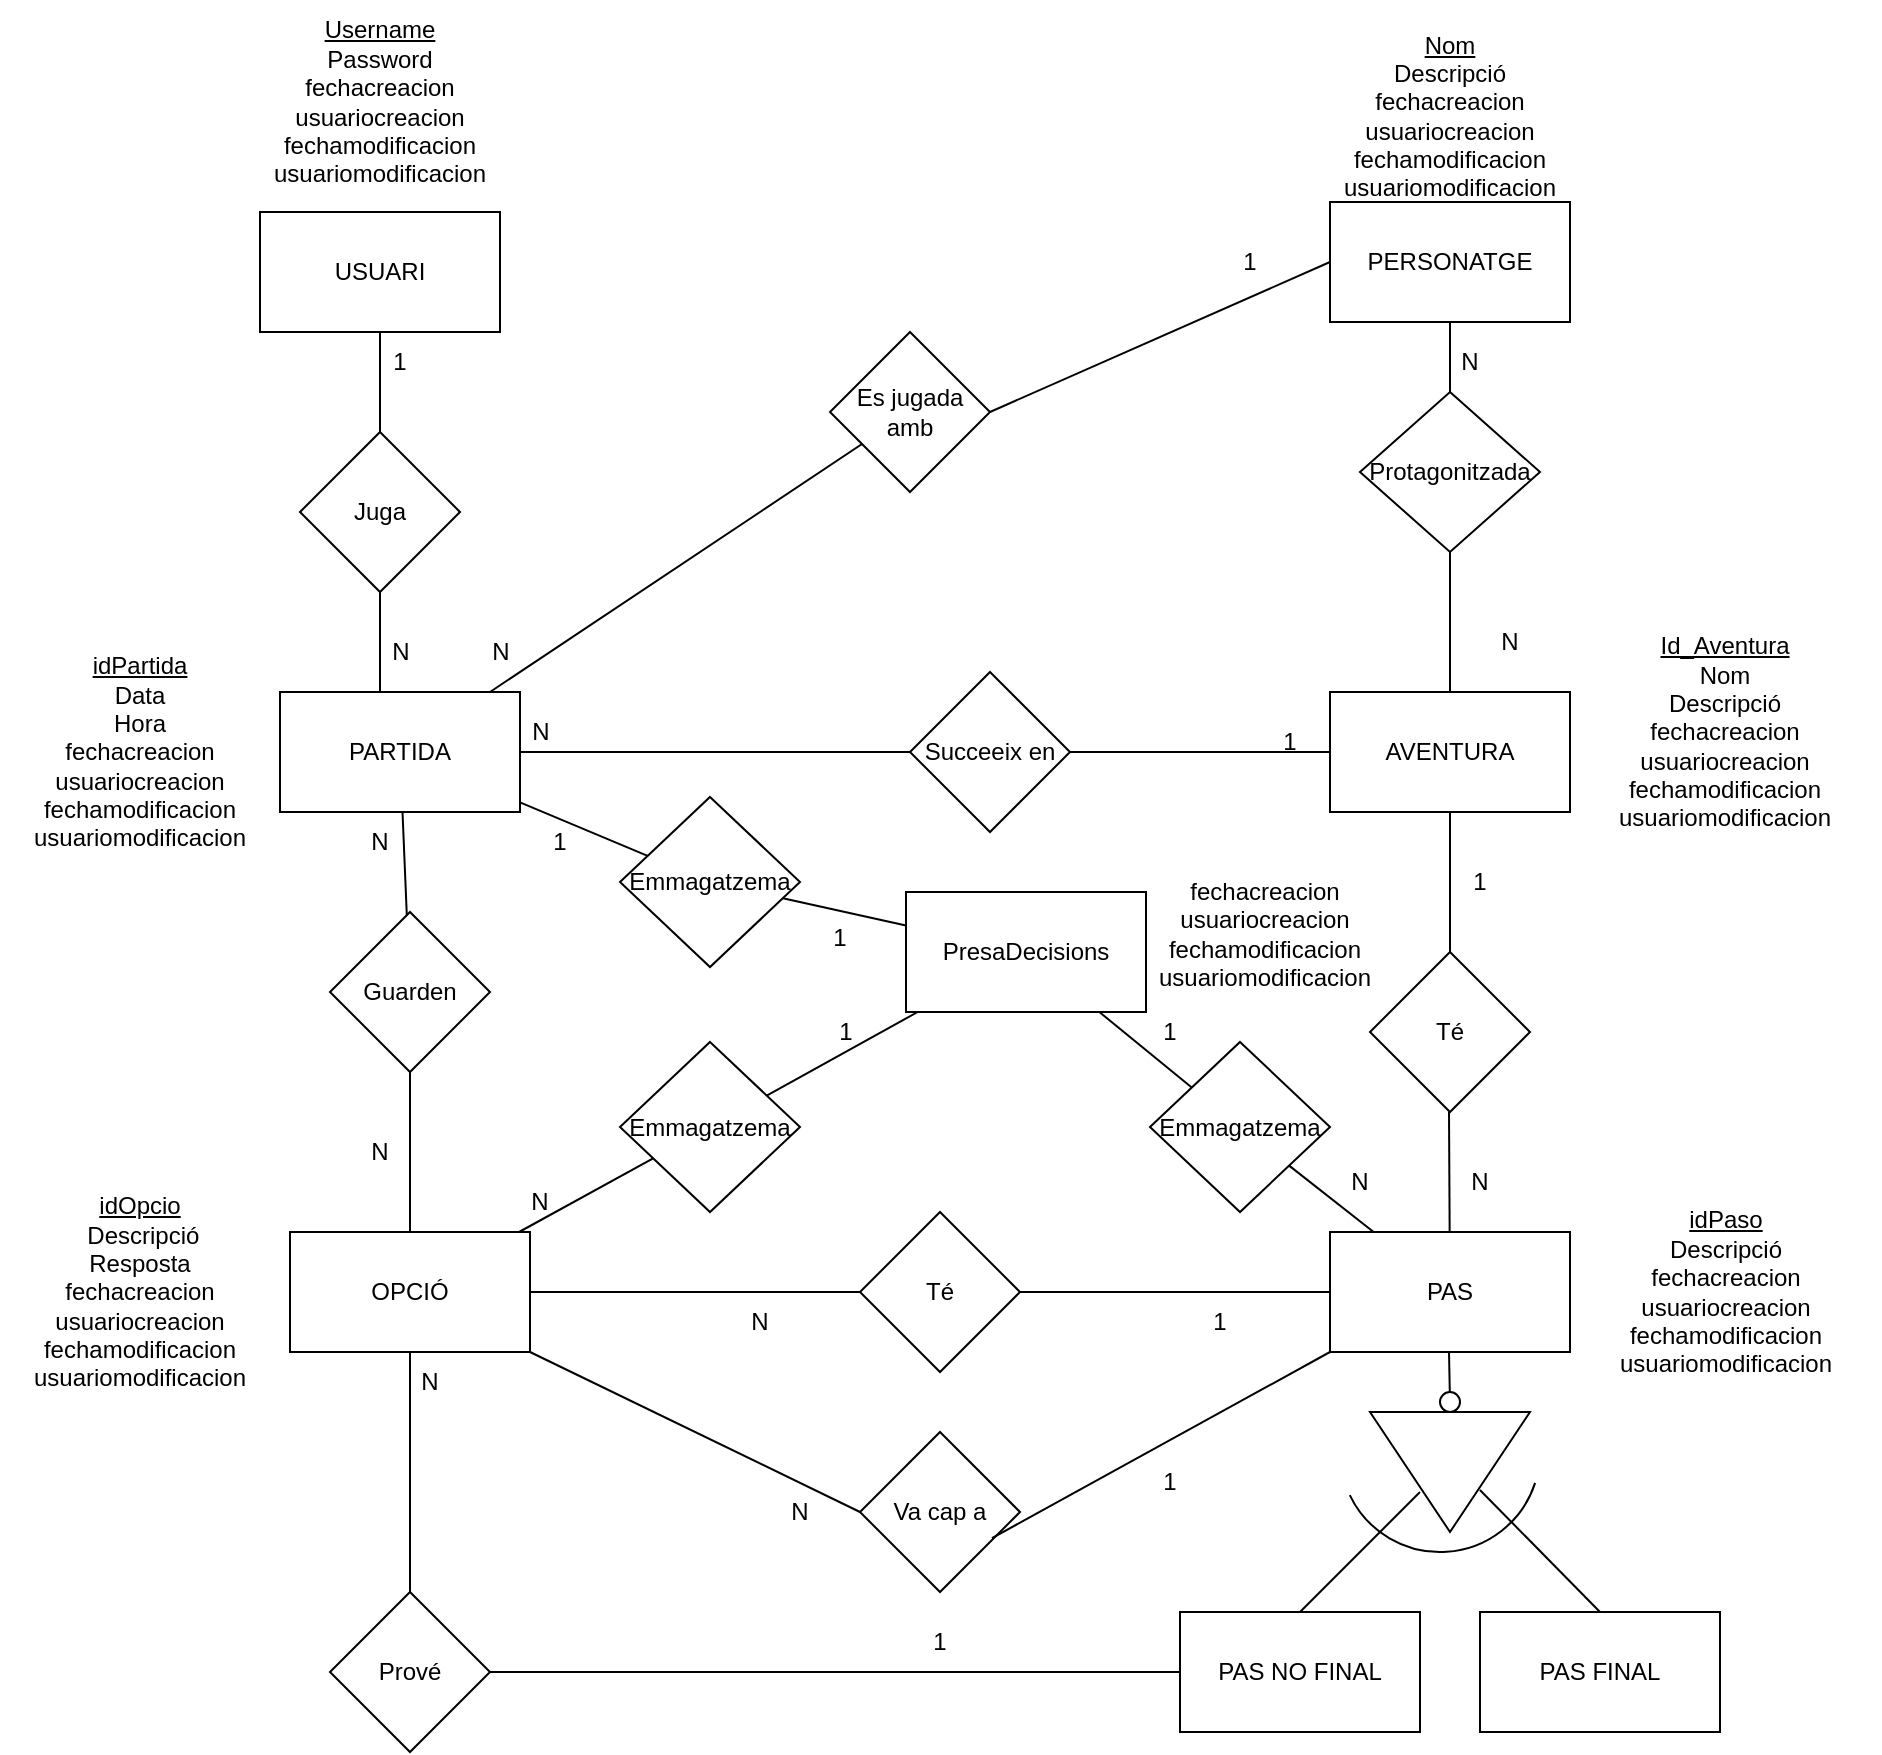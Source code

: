 <mxfile version="16.2.4" type="device"><diagram id="Ql38mtZPaoZRuVmcxG_s" name="Page-1"><mxGraphModel dx="2489" dy="747" grid="1" gridSize="10" guides="1" tooltips="1" connect="1" arrows="1" fold="1" page="1" pageScale="1" pageWidth="827" pageHeight="1169" math="0" shadow="0"><root><mxCell id="0"/><mxCell id="1" parent="0"/><mxCell id="rXX-tx3A9pMpwHkE97_c-1" value="USUARI" style="rounded=0;whiteSpace=wrap;html=1;" parent="1" vertex="1"><mxGeometry x="90" y="130" width="120" height="60" as="geometry"/></mxCell><mxCell id="rXX-tx3A9pMpwHkE97_c-2" value="&lt;u&gt;Username&lt;/u&gt;&lt;br&gt;&lt;div&gt;Password&lt;/div&gt;&lt;div&gt;fechacreacion&lt;/div&gt;&lt;div&gt;usuariocreacion&lt;/div&gt;&lt;div&gt;fechamodificacion&lt;/div&gt;&lt;div&gt;usuariomodificacion&lt;br&gt;&lt;/div&gt;" style="text;html=1;strokeColor=none;fillColor=none;align=center;verticalAlign=middle;whiteSpace=wrap;rounded=0;" parent="1" vertex="1"><mxGeometry x="90" y="25" width="120" height="100" as="geometry"/></mxCell><mxCell id="rXX-tx3A9pMpwHkE97_c-3" value="PERSONATGE" style="rounded=0;whiteSpace=wrap;html=1;" parent="1" vertex="1"><mxGeometry x="625" y="125" width="120" height="60" as="geometry"/></mxCell><mxCell id="rXX-tx3A9pMpwHkE97_c-4" value="&lt;br&gt;&lt;u&gt;Nom&lt;/u&gt;&lt;br&gt;&lt;div&gt;Descripció&lt;/div&gt;&lt;div&gt;&lt;div&gt;fechacreacion&lt;/div&gt;&lt;div&gt;usuariocreacion&lt;/div&gt;&lt;div&gt;fechamodificacion&lt;/div&gt;usuariomodificacion&lt;/div&gt;" style="text;html=1;strokeColor=none;fillColor=none;align=center;verticalAlign=middle;whiteSpace=wrap;rounded=0;" parent="1" vertex="1"><mxGeometry x="615" y="30" width="140" height="90" as="geometry"/></mxCell><mxCell id="rXX-tx3A9pMpwHkE97_c-5" value="AVENTURA" style="rounded=0;whiteSpace=wrap;html=1;" parent="1" vertex="1"><mxGeometry x="625" y="370" width="120" height="60" as="geometry"/></mxCell><mxCell id="rXX-tx3A9pMpwHkE97_c-6" value="&lt;u&gt;Id_Aventura&lt;/u&gt;&lt;br&gt;Nom&lt;br&gt;&lt;div&gt;Descripció&lt;/div&gt;&lt;div&gt;&lt;div&gt;fechacreacion&lt;/div&gt;&lt;div&gt;usuariocreacion&lt;/div&gt;&lt;div&gt;fechamodificacion&lt;/div&gt;usuariomodificacion&lt;/div&gt;" style="text;html=1;strokeColor=none;fillColor=none;align=center;verticalAlign=middle;whiteSpace=wrap;rounded=0;" parent="1" vertex="1"><mxGeometry x="745" y="335" width="155" height="110" as="geometry"/></mxCell><mxCell id="rXX-tx3A9pMpwHkE97_c-8" value="&lt;u&gt;idPaso&lt;/u&gt;&lt;br&gt;&lt;div&gt;Descripció&lt;/div&gt;&lt;div&gt;&lt;div&gt;fechacreacion&lt;/div&gt;&lt;div&gt;usuariocreacion&lt;/div&gt;&lt;div&gt;fechamodificacion&lt;/div&gt;usuariomodificacion&lt;/div&gt;" style="text;html=1;strokeColor=none;fillColor=none;align=center;verticalAlign=middle;whiteSpace=wrap;rounded=0;" parent="1" vertex="1"><mxGeometry x="752.5" y="627.5" width="140" height="85" as="geometry"/></mxCell><mxCell id="rXX-tx3A9pMpwHkE97_c-9" value="PARTIDA" style="rounded=0;whiteSpace=wrap;html=1;" parent="1" vertex="1"><mxGeometry x="100" y="370" width="120" height="60" as="geometry"/></mxCell><mxCell id="rXX-tx3A9pMpwHkE97_c-10" value="&lt;u&gt;idPartida&lt;/u&gt;&lt;br&gt;Data&lt;br&gt;&lt;div&gt;Hora&lt;/div&gt;&lt;div&gt;&lt;div&gt;fechacreacion&lt;/div&gt;&lt;div&gt;usuariocreacion&lt;/div&gt;&lt;div&gt;fechamodificacion&lt;/div&gt;usuariomodificacion&lt;/div&gt;" style="text;html=1;strokeColor=none;fillColor=none;align=center;verticalAlign=middle;whiteSpace=wrap;rounded=0;" parent="1" vertex="1"><mxGeometry x="-40" y="350" width="140" height="100" as="geometry"/></mxCell><mxCell id="-VZ1zGVTdu0iIPEdJYPa-1" value="Protagonitzada" style="rhombus;whiteSpace=wrap;html=1;" parent="1" vertex="1"><mxGeometry x="640" y="220" width="90" height="80" as="geometry"/></mxCell><mxCell id="-VZ1zGVTdu0iIPEdJYPa-2" value="" style="endArrow=none;html=1;rounded=0;exitX=0.5;exitY=1;exitDx=0;exitDy=0;entryX=0.5;entryY=0;entryDx=0;entryDy=0;" parent="1" source="rXX-tx3A9pMpwHkE97_c-3" target="-VZ1zGVTdu0iIPEdJYPa-1" edge="1"><mxGeometry width="50" height="50" relative="1" as="geometry"><mxPoint x="355" y="450" as="sourcePoint"/><mxPoint x="405" y="400" as="targetPoint"/></mxGeometry></mxCell><mxCell id="-VZ1zGVTdu0iIPEdJYPa-3" value="" style="endArrow=none;html=1;rounded=0;exitX=0.5;exitY=1;exitDx=0;exitDy=0;" parent="1" source="-VZ1zGVTdu0iIPEdJYPa-1" target="rXX-tx3A9pMpwHkE97_c-5" edge="1"><mxGeometry width="50" height="50" relative="1" as="geometry"><mxPoint x="495" y="399.5" as="sourcePoint"/><mxPoint x="635" y="399.5" as="targetPoint"/></mxGeometry></mxCell><mxCell id="-VZ1zGVTdu0iIPEdJYPa-4" value="N" style="text;html=1;strokeColor=none;fillColor=none;align=center;verticalAlign=middle;whiteSpace=wrap;rounded=0;" parent="1" vertex="1"><mxGeometry x="685" y="330" width="60" height="30" as="geometry"/></mxCell><mxCell id="-VZ1zGVTdu0iIPEdJYPa-5" value="N" style="text;html=1;strokeColor=none;fillColor=none;align=center;verticalAlign=middle;whiteSpace=wrap;rounded=0;" parent="1" vertex="1"><mxGeometry x="665" y="190" width="60" height="30" as="geometry"/></mxCell><mxCell id="-VZ1zGVTdu0iIPEdJYPa-6" value="PAS" style="rounded=0;whiteSpace=wrap;html=1;" parent="1" vertex="1"><mxGeometry x="625" y="640" width="120" height="60" as="geometry"/></mxCell><mxCell id="-VZ1zGVTdu0iIPEdJYPa-7" value="Té" style="rhombus;whiteSpace=wrap;html=1;" parent="1" vertex="1"><mxGeometry x="645" y="500" width="80" height="80" as="geometry"/></mxCell><mxCell id="-VZ1zGVTdu0iIPEdJYPa-8" value="" style="endArrow=none;html=1;rounded=0;" parent="1" source="-VZ1zGVTdu0iIPEdJYPa-7" target="rXX-tx3A9pMpwHkE97_c-5" edge="1"><mxGeometry width="50" height="50" relative="1" as="geometry"><mxPoint x="575" y="480" as="sourcePoint"/><mxPoint x="625" y="430" as="targetPoint"/></mxGeometry></mxCell><mxCell id="-VZ1zGVTdu0iIPEdJYPa-9" value="" style="endArrow=none;html=1;rounded=0;" parent="1" source="-VZ1zGVTdu0iIPEdJYPa-6" edge="1"><mxGeometry width="50" height="50" relative="1" as="geometry"><mxPoint x="684.5" y="650" as="sourcePoint"/><mxPoint x="684.5" y="580" as="targetPoint"/></mxGeometry></mxCell><mxCell id="-VZ1zGVTdu0iIPEdJYPa-10" value="Té" style="rhombus;whiteSpace=wrap;html=1;" parent="1" vertex="1"><mxGeometry x="390" y="630" width="80" height="80" as="geometry"/></mxCell><mxCell id="-VZ1zGVTdu0iIPEdJYPa-11" value="" style="endArrow=none;html=1;rounded=0;entryX=0;entryY=0.5;entryDx=0;entryDy=0;" parent="1" source="-VZ1zGVTdu0iIPEdJYPa-10" target="-VZ1zGVTdu0iIPEdJYPa-6" edge="1"><mxGeometry width="50" height="50" relative="1" as="geometry"><mxPoint x="635" y="750" as="sourcePoint"/><mxPoint x="685" y="700" as="targetPoint"/></mxGeometry></mxCell><mxCell id="-VZ1zGVTdu0iIPEdJYPa-13" value="" style="endArrow=none;html=1;rounded=0;entryX=0;entryY=0.5;entryDx=0;entryDy=0;" parent="1" source="-VZ1zGVTdu0iIPEdJYPa-14" target="-VZ1zGVTdu0iIPEdJYPa-10" edge="1"><mxGeometry width="50" height="50" relative="1" as="geometry"><mxPoint x="275" y="669.5" as="sourcePoint"/><mxPoint x="380" y="669.5" as="targetPoint"/></mxGeometry></mxCell><mxCell id="-VZ1zGVTdu0iIPEdJYPa-14" value="OPCIÓ" style="rounded=0;whiteSpace=wrap;html=1;" parent="1" vertex="1"><mxGeometry x="105" y="640" width="120" height="60" as="geometry"/></mxCell><mxCell id="-VZ1zGVTdu0iIPEdJYPa-19" value="&lt;u&gt;idOpcio&lt;/u&gt;&lt;br&gt;&amp;nbsp;Descripció&lt;br&gt;&lt;div&gt;Resposta&lt;/div&gt;&lt;div&gt;&lt;div&gt;fechacreacion&lt;/div&gt;&lt;div&gt;usuariocreacion&lt;/div&gt;&lt;div&gt;fechamodificacion&lt;/div&gt;usuariomodificacion&lt;/div&gt;" style="text;html=1;strokeColor=none;fillColor=none;align=center;verticalAlign=middle;whiteSpace=wrap;rounded=0;" parent="1" vertex="1"><mxGeometry x="-35" y="614.5" width="130" height="110" as="geometry"/></mxCell><mxCell id="-VZ1zGVTdu0iIPEdJYPa-26" value="1" style="text;html=1;strokeColor=none;fillColor=none;align=center;verticalAlign=middle;whiteSpace=wrap;rounded=0;" parent="1" vertex="1"><mxGeometry x="540" y="670" width="60" height="30" as="geometry"/></mxCell><mxCell id="-VZ1zGVTdu0iIPEdJYPa-27" value="N" style="text;html=1;strokeColor=none;fillColor=none;align=center;verticalAlign=middle;whiteSpace=wrap;rounded=0;" parent="1" vertex="1"><mxGeometry x="310" y="670" width="60" height="30" as="geometry"/></mxCell><mxCell id="-VZ1zGVTdu0iIPEdJYPa-28" value="1" style="text;html=1;strokeColor=none;fillColor=none;align=center;verticalAlign=middle;whiteSpace=wrap;rounded=0;" parent="1" vertex="1"><mxGeometry x="670" y="450" width="60" height="30" as="geometry"/></mxCell><mxCell id="-VZ1zGVTdu0iIPEdJYPa-29" value="N" style="text;html=1;strokeColor=none;fillColor=none;align=center;verticalAlign=middle;whiteSpace=wrap;rounded=0;" parent="1" vertex="1"><mxGeometry x="670" y="600" width="60" height="30" as="geometry"/></mxCell><mxCell id="-VZ1zGVTdu0iIPEdJYPa-37" value="Juga" style="rhombus;whiteSpace=wrap;html=1;" parent="1" vertex="1"><mxGeometry x="110" y="240" width="80" height="80" as="geometry"/></mxCell><mxCell id="-VZ1zGVTdu0iIPEdJYPa-38" value="" style="endArrow=none;html=1;rounded=0;exitX=0.5;exitY=0;exitDx=0;exitDy=0;" parent="1" source="-VZ1zGVTdu0iIPEdJYPa-37" edge="1"><mxGeometry width="50" height="50" relative="1" as="geometry"><mxPoint x="100" y="240" as="sourcePoint"/><mxPoint x="150" y="190" as="targetPoint"/></mxGeometry></mxCell><mxCell id="-VZ1zGVTdu0iIPEdJYPa-39" value="" style="endArrow=none;html=1;rounded=0;exitX=0.5;exitY=0;exitDx=0;exitDy=0;" parent="1" edge="1"><mxGeometry width="50" height="50" relative="1" as="geometry"><mxPoint x="150" y="370" as="sourcePoint"/><mxPoint x="150" y="320" as="targetPoint"/></mxGeometry></mxCell><mxCell id="-VZ1zGVTdu0iIPEdJYPa-40" value="1" style="text;html=1;strokeColor=none;fillColor=none;align=center;verticalAlign=middle;whiteSpace=wrap;rounded=0;" parent="1" vertex="1"><mxGeometry x="130" y="190" width="60" height="30" as="geometry"/></mxCell><mxCell id="-VZ1zGVTdu0iIPEdJYPa-42" value="Guarden" style="rhombus;whiteSpace=wrap;html=1;" parent="1" vertex="1"><mxGeometry x="125" y="480" width="80" height="80" as="geometry"/></mxCell><mxCell id="-VZ1zGVTdu0iIPEdJYPa-43" value="" style="endArrow=none;html=1;rounded=0;" parent="1" source="-VZ1zGVTdu0iIPEdJYPa-42" target="rXX-tx3A9pMpwHkE97_c-9" edge="1"><mxGeometry width="50" height="50" relative="1" as="geometry"><mxPoint x="50" y="480" as="sourcePoint"/><mxPoint x="100" y="430" as="targetPoint"/></mxGeometry></mxCell><mxCell id="-VZ1zGVTdu0iIPEdJYPa-44" value="" style="endArrow=none;html=1;rounded=0;exitX=0.5;exitY=0;exitDx=0;exitDy=0;entryX=0.5;entryY=1;entryDx=0;entryDy=0;" parent="1" source="-VZ1zGVTdu0iIPEdJYPa-14" target="-VZ1zGVTdu0iIPEdJYPa-42" edge="1"><mxGeometry width="50" height="50" relative="1" as="geometry"><mxPoint x="105" y="610" as="sourcePoint"/><mxPoint x="155" y="560" as="targetPoint"/></mxGeometry></mxCell><mxCell id="-VZ1zGVTdu0iIPEdJYPa-45" value="N" style="text;html=1;strokeColor=none;fillColor=none;align=center;verticalAlign=middle;whiteSpace=wrap;rounded=0;" parent="1" vertex="1"><mxGeometry x="120" y="430" width="60" height="30" as="geometry"/></mxCell><mxCell id="-VZ1zGVTdu0iIPEdJYPa-46" value="N" style="text;html=1;strokeColor=none;fillColor=none;align=center;verticalAlign=middle;whiteSpace=wrap;rounded=0;" parent="1" vertex="1"><mxGeometry x="120" y="584.5" width="60" height="30" as="geometry"/></mxCell><mxCell id="-VZ1zGVTdu0iIPEdJYPa-48" style="edgeStyle=orthogonalEdgeStyle;rounded=0;orthogonalLoop=1;jettySize=auto;html=1;exitX=0.5;exitY=1;exitDx=0;exitDy=0;" parent="1" source="-VZ1zGVTdu0iIPEdJYPa-4" target="-VZ1zGVTdu0iIPEdJYPa-4" edge="1"><mxGeometry relative="1" as="geometry"/></mxCell><mxCell id="-VZ1zGVTdu0iIPEdJYPa-49" value="N" style="text;html=1;align=center;verticalAlign=middle;resizable=0;points=[];autosize=1;strokeColor=none;fillColor=none;" parent="1" vertex="1"><mxGeometry x="150" y="340" width="20" height="20" as="geometry"/></mxCell><mxCell id="-VZ1zGVTdu0iIPEdJYPa-50" value="" style="endArrow=none;html=1;rounded=0;" parent="1" source="rXX-tx3A9pMpwHkE97_c-9" target="-VZ1zGVTdu0iIPEdJYPa-51" edge="1"><mxGeometry width="50" height="50" relative="1" as="geometry"><mxPoint x="264.5" y="370" as="sourcePoint"/><mxPoint x="264.5" y="320" as="targetPoint"/></mxGeometry></mxCell><mxCell id="-VZ1zGVTdu0iIPEdJYPa-51" value="Es jugada amb" style="rhombus;whiteSpace=wrap;html=1;" parent="1" vertex="1"><mxGeometry x="375" y="190" width="80" height="80" as="geometry"/></mxCell><mxCell id="-VZ1zGVTdu0iIPEdJYPa-52" value="" style="endArrow=none;html=1;rounded=0;entryX=0;entryY=0.5;entryDx=0;entryDy=0;exitX=1;exitY=0.5;exitDx=0;exitDy=0;" parent="1" source="-VZ1zGVTdu0iIPEdJYPa-51" target="rXX-tx3A9pMpwHkE97_c-3" edge="1"><mxGeometry width="50" height="50" relative="1" as="geometry"><mxPoint x="274.5" y="380" as="sourcePoint"/><mxPoint x="404.277" y="259.277" as="targetPoint"/></mxGeometry></mxCell><mxCell id="-VZ1zGVTdu0iIPEdJYPa-53" value="Succeeix en" style="rhombus;whiteSpace=wrap;html=1;" parent="1" vertex="1"><mxGeometry x="415" y="360" width="80" height="80" as="geometry"/></mxCell><mxCell id="-VZ1zGVTdu0iIPEdJYPa-55" value="" style="endArrow=none;html=1;rounded=0;exitX=1;exitY=0.5;exitDx=0;exitDy=0;entryX=0;entryY=0.5;entryDx=0;entryDy=0;" parent="1" source="rXX-tx3A9pMpwHkE97_c-9" target="-VZ1zGVTdu0iIPEdJYPa-53" edge="1"><mxGeometry width="50" height="50" relative="1" as="geometry"><mxPoint x="274.5" y="380" as="sourcePoint"/><mxPoint x="404.277" y="259.277" as="targetPoint"/></mxGeometry></mxCell><mxCell id="-VZ1zGVTdu0iIPEdJYPa-56" value="" style="endArrow=none;html=1;rounded=0;entryX=0;entryY=0.5;entryDx=0;entryDy=0;" parent="1" target="rXX-tx3A9pMpwHkE97_c-5" edge="1"><mxGeometry width="50" height="50" relative="1" as="geometry"><mxPoint x="495" y="400" as="sourcePoint"/><mxPoint x="425" y="410" as="targetPoint"/></mxGeometry></mxCell><mxCell id="-VZ1zGVTdu0iIPEdJYPa-57" value="1" style="text;html=1;strokeColor=none;fillColor=none;align=center;verticalAlign=middle;whiteSpace=wrap;rounded=0;" parent="1" vertex="1"><mxGeometry x="555" y="140" width="60" height="30" as="geometry"/></mxCell><mxCell id="-VZ1zGVTdu0iIPEdJYPa-58" value="N" style="text;html=1;align=center;verticalAlign=middle;resizable=0;points=[];autosize=1;strokeColor=none;fillColor=none;" parent="1" vertex="1"><mxGeometry x="200" y="340" width="20" height="20" as="geometry"/></mxCell><mxCell id="-VZ1zGVTdu0iIPEdJYPa-59" value="1" style="text;html=1;strokeColor=none;fillColor=none;align=center;verticalAlign=middle;whiteSpace=wrap;rounded=0;" parent="1" vertex="1"><mxGeometry x="575" y="380" width="60" height="30" as="geometry"/></mxCell><mxCell id="-VZ1zGVTdu0iIPEdJYPa-60" value="N" style="text;html=1;align=center;verticalAlign=middle;resizable=0;points=[];autosize=1;strokeColor=none;fillColor=none;" parent="1" vertex="1"><mxGeometry x="220" y="380" width="20" height="20" as="geometry"/></mxCell><mxCell id="-VZ1zGVTdu0iIPEdJYPa-61" value="PresaDecisions" style="rounded=0;whiteSpace=wrap;html=1;" parent="1" vertex="1"><mxGeometry x="413" y="470" width="120" height="60" as="geometry"/></mxCell><mxCell id="-VZ1zGVTdu0iIPEdJYPa-68" value="Prové" style="rhombus;whiteSpace=wrap;html=1;" parent="1" vertex="1"><mxGeometry x="125" y="820" width="80" height="80" as="geometry"/></mxCell><mxCell id="-VZ1zGVTdu0iIPEdJYPa-72" value="" style="triangle;whiteSpace=wrap;html=1;rotation=90;" parent="1" vertex="1"><mxGeometry x="655" y="720" width="60" height="80" as="geometry"/></mxCell><mxCell id="-VZ1zGVTdu0iIPEdJYPa-73" value="" style="endArrow=none;html=1;rounded=0;startArrow=none;" parent="1" source="-VZ1zGVTdu0iIPEdJYPa-74" edge="1"><mxGeometry width="50" height="50" relative="1" as="geometry"><mxPoint x="685" y="730" as="sourcePoint"/><mxPoint x="684.5" y="700" as="targetPoint"/></mxGeometry></mxCell><mxCell id="-VZ1zGVTdu0iIPEdJYPa-74" value="" style="ellipse;whiteSpace=wrap;html=1;aspect=fixed;" parent="1" vertex="1"><mxGeometry x="680" y="720" width="10" height="10" as="geometry"/></mxCell><mxCell id="-VZ1zGVTdu0iIPEdJYPa-75" value="" style="endArrow=none;html=1;rounded=0;" parent="1" target="-VZ1zGVTdu0iIPEdJYPa-74" edge="1"><mxGeometry width="50" height="50" relative="1" as="geometry"><mxPoint x="685" y="730" as="sourcePoint"/><mxPoint x="684.5" y="700" as="targetPoint"/></mxGeometry></mxCell><mxCell id="-VZ1zGVTdu0iIPEdJYPa-76" value="PAS NO FINAL" style="rounded=0;whiteSpace=wrap;html=1;" parent="1" vertex="1"><mxGeometry x="550" y="830" width="120" height="60" as="geometry"/></mxCell><mxCell id="-VZ1zGVTdu0iIPEdJYPa-77" value="PAS FINAL" style="rounded=0;whiteSpace=wrap;html=1;" parent="1" vertex="1"><mxGeometry x="700" y="830" width="120" height="60" as="geometry"/></mxCell><mxCell id="-VZ1zGVTdu0iIPEdJYPa-78" value="" style="endArrow=none;html=1;rounded=0;exitX=0.5;exitY=0;exitDx=0;exitDy=0;" parent="1" source="-VZ1zGVTdu0iIPEdJYPa-76" edge="1"><mxGeometry width="50" height="50" relative="1" as="geometry"><mxPoint x="620" y="820" as="sourcePoint"/><mxPoint x="670" y="770" as="targetPoint"/></mxGeometry></mxCell><mxCell id="-VZ1zGVTdu0iIPEdJYPa-79" value="" style="endArrow=none;html=1;rounded=0;entryX=0.5;entryY=0;entryDx=0;entryDy=0;exitX=0.65;exitY=0.313;exitDx=0;exitDy=0;exitPerimeter=0;" parent="1" source="-VZ1zGVTdu0iIPEdJYPa-72" target="-VZ1zGVTdu0iIPEdJYPa-77" edge="1"><mxGeometry width="50" height="50" relative="1" as="geometry"><mxPoint x="695" y="780" as="sourcePoint"/><mxPoint x="745" y="730" as="targetPoint"/></mxGeometry></mxCell><mxCell id="-VZ1zGVTdu0iIPEdJYPa-80" value="" style="endArrow=none;html=1;rounded=0;" parent="1" source="-VZ1zGVTdu0iIPEdJYPa-68" edge="1"><mxGeometry width="50" height="50" relative="1" as="geometry"><mxPoint x="115" y="750" as="sourcePoint"/><mxPoint x="165" y="700" as="targetPoint"/></mxGeometry></mxCell><mxCell id="-VZ1zGVTdu0iIPEdJYPa-81" value="" style="endArrow=none;html=1;rounded=0;entryX=0;entryY=0.5;entryDx=0;entryDy=0;" parent="1" source="-VZ1zGVTdu0iIPEdJYPa-68" target="-VZ1zGVTdu0iIPEdJYPa-76" edge="1"><mxGeometry width="50" height="50" relative="1" as="geometry"><mxPoint x="260" y="860" as="sourcePoint"/><mxPoint x="310" y="810" as="targetPoint"/></mxGeometry></mxCell><mxCell id="-VZ1zGVTdu0iIPEdJYPa-82" value="N" style="text;html=1;strokeColor=none;fillColor=none;align=center;verticalAlign=middle;whiteSpace=wrap;rounded=0;" parent="1" vertex="1"><mxGeometry x="145" y="700" width="60" height="30" as="geometry"/></mxCell><mxCell id="-VZ1zGVTdu0iIPEdJYPa-83" value="1" style="text;html=1;strokeColor=none;fillColor=none;align=center;verticalAlign=middle;whiteSpace=wrap;rounded=0;" parent="1" vertex="1"><mxGeometry x="400" y="830" width="60" height="30" as="geometry"/></mxCell><mxCell id="-VZ1zGVTdu0iIPEdJYPa-84" value="Va cap a" style="rhombus;whiteSpace=wrap;html=1;" parent="1" vertex="1"><mxGeometry x="390" y="740" width="80" height="80" as="geometry"/></mxCell><mxCell id="-VZ1zGVTdu0iIPEdJYPa-85" value="" style="endArrow=none;html=1;rounded=0;exitX=1;exitY=1;exitDx=0;exitDy=0;entryX=0;entryY=0.5;entryDx=0;entryDy=0;" parent="1" source="-VZ1zGVTdu0iIPEdJYPa-14" target="-VZ1zGVTdu0iIPEdJYPa-84" edge="1"><mxGeometry width="50" height="50" relative="1" as="geometry"><mxPoint x="280" y="640" as="sourcePoint"/><mxPoint x="330" y="590" as="targetPoint"/></mxGeometry></mxCell><mxCell id="-VZ1zGVTdu0iIPEdJYPa-86" value="" style="endArrow=none;html=1;rounded=0;entryX=0;entryY=1;entryDx=0;entryDy=0;exitX=0.825;exitY=0.663;exitDx=0;exitDy=0;exitPerimeter=0;" parent="1" source="-VZ1zGVTdu0iIPEdJYPa-84" target="-VZ1zGVTdu0iIPEdJYPa-6" edge="1"><mxGeometry width="50" height="50" relative="1" as="geometry"><mxPoint x="500" y="575" as="sourcePoint"/><mxPoint x="550" y="525" as="targetPoint"/></mxGeometry></mxCell><mxCell id="-VZ1zGVTdu0iIPEdJYPa-87" value="N" style="text;html=1;strokeColor=none;fillColor=none;align=center;verticalAlign=middle;whiteSpace=wrap;rounded=0;" parent="1" vertex="1"><mxGeometry x="330" y="765" width="60" height="30" as="geometry"/></mxCell><mxCell id="-VZ1zGVTdu0iIPEdJYPa-88" value="1" style="text;html=1;strokeColor=none;fillColor=none;align=center;verticalAlign=middle;whiteSpace=wrap;rounded=0;" parent="1" vertex="1"><mxGeometry x="515" y="750" width="60" height="30" as="geometry"/></mxCell><mxCell id="-VZ1zGVTdu0iIPEdJYPa-89" value="" style="verticalLabelPosition=bottom;verticalAlign=top;html=1;shape=mxgraph.basic.arc;startAngle=0.3;endAngle=0.679;" parent="1" vertex="1"><mxGeometry x="630" y="700" width="100" height="100" as="geometry"/></mxCell><mxCell id="ehEKozNBHpsC7ZCl7VQc-2" value="Emmagatzema" style="rhombus;whiteSpace=wrap;html=1;" parent="1" vertex="1"><mxGeometry x="270" y="422.5" width="90" height="85" as="geometry"/></mxCell><mxCell id="ehEKozNBHpsC7ZCl7VQc-3" value="Emmagatzema" style="rhombus;whiteSpace=wrap;html=1;" parent="1" vertex="1"><mxGeometry x="535" y="545" width="90" height="85" as="geometry"/></mxCell><mxCell id="ehEKozNBHpsC7ZCl7VQc-4" value="Emmagatzema" style="rhombus;whiteSpace=wrap;html=1;" parent="1" vertex="1"><mxGeometry x="270" y="545" width="90" height="85" as="geometry"/></mxCell><mxCell id="ehEKozNBHpsC7ZCl7VQc-6" value="" style="endArrow=none;html=1;rounded=0;" parent="1" source="ehEKozNBHpsC7ZCl7VQc-3" target="-VZ1zGVTdu0iIPEdJYPa-6" edge="1"><mxGeometry width="50" height="50" relative="1" as="geometry"><mxPoint x="500" y="540" as="sourcePoint"/><mxPoint x="550" y="490" as="targetPoint"/></mxGeometry></mxCell><mxCell id="ehEKozNBHpsC7ZCl7VQc-8" value="" style="endArrow=none;html=1;rounded=0;" parent="1" source="-VZ1zGVTdu0iIPEdJYPa-61" target="ehEKozNBHpsC7ZCl7VQc-3" edge="1"><mxGeometry width="50" height="50" relative="1" as="geometry"><mxPoint x="606.261" y="620.198" as="sourcePoint"/><mxPoint x="650.484" y="650.0" as="targetPoint"/></mxGeometry></mxCell><mxCell id="ehEKozNBHpsC7ZCl7VQc-9" value="" style="endArrow=none;html=1;rounded=0;" parent="1" source="ehEKozNBHpsC7ZCl7VQc-4" target="-VZ1zGVTdu0iIPEdJYPa-61" edge="1"><mxGeometry width="50" height="50" relative="1" as="geometry"><mxPoint x="616.261" y="630.198" as="sourcePoint"/><mxPoint x="660.484" y="660.0" as="targetPoint"/></mxGeometry></mxCell><mxCell id="ehEKozNBHpsC7ZCl7VQc-10" value="" style="endArrow=none;html=1;rounded=0;" parent="1" source="-VZ1zGVTdu0iIPEdJYPa-61" target="ehEKozNBHpsC7ZCl7VQc-2" edge="1"><mxGeometry width="50" height="50" relative="1" as="geometry"><mxPoint x="626.261" y="640.198" as="sourcePoint"/><mxPoint x="670.484" y="670.0" as="targetPoint"/></mxGeometry></mxCell><mxCell id="ehEKozNBHpsC7ZCl7VQc-11" value="" style="endArrow=none;html=1;rounded=0;" parent="1" source="ehEKozNBHpsC7ZCl7VQc-2" target="rXX-tx3A9pMpwHkE97_c-9" edge="1"><mxGeometry width="50" height="50" relative="1" as="geometry"><mxPoint x="415" y="512" as="sourcePoint"/><mxPoint x="384.152" y="502.746" as="targetPoint"/></mxGeometry></mxCell><mxCell id="ehEKozNBHpsC7ZCl7VQc-12" value="" style="endArrow=none;html=1;rounded=0;" parent="1" source="ehEKozNBHpsC7ZCl7VQc-4" target="-VZ1zGVTdu0iIPEdJYPa-14" edge="1"><mxGeometry width="50" height="50" relative="1" as="geometry"><mxPoint x="323.511" y="475.017" as="sourcePoint"/><mxPoint x="270.455" y="440.0" as="targetPoint"/></mxGeometry></mxCell><mxCell id="ehEKozNBHpsC7ZCl7VQc-13" value="N" style="text;html=1;strokeColor=none;fillColor=none;align=center;verticalAlign=middle;whiteSpace=wrap;rounded=0;" parent="1" vertex="1"><mxGeometry x="200" y="610" width="60" height="30" as="geometry"/></mxCell><mxCell id="ehEKozNBHpsC7ZCl7VQc-14" value="N" style="text;html=1;strokeColor=none;fillColor=none;align=center;verticalAlign=middle;whiteSpace=wrap;rounded=0;" parent="1" vertex="1"><mxGeometry x="610" y="600" width="60" height="30" as="geometry"/></mxCell><mxCell id="ehEKozNBHpsC7ZCl7VQc-15" value="1" style="text;html=1;strokeColor=none;fillColor=none;align=center;verticalAlign=middle;whiteSpace=wrap;rounded=0;" parent="1" vertex="1"><mxGeometry x="515" y="525" width="60" height="30" as="geometry"/></mxCell><mxCell id="ehEKozNBHpsC7ZCl7VQc-16" value="1" style="text;html=1;strokeColor=none;fillColor=none;align=center;verticalAlign=middle;whiteSpace=wrap;rounded=0;" parent="1" vertex="1"><mxGeometry x="353" y="525" width="60" height="30" as="geometry"/></mxCell><mxCell id="ehEKozNBHpsC7ZCl7VQc-17" value="1" style="text;html=1;strokeColor=none;fillColor=none;align=center;verticalAlign=middle;whiteSpace=wrap;rounded=0;" parent="1" vertex="1"><mxGeometry x="350" y="477.5" width="60" height="30" as="geometry"/></mxCell><mxCell id="ehEKozNBHpsC7ZCl7VQc-21" value="1" style="text;html=1;strokeColor=none;fillColor=none;align=center;verticalAlign=middle;whiteSpace=wrap;rounded=0;" parent="1" vertex="1"><mxGeometry x="210" y="430" width="60" height="30" as="geometry"/></mxCell><mxCell id="iQQvX74ejcxWxGTbfq7R-2" value="fechacreacion&lt;div&gt;&lt;div&gt;usuariocreacion&lt;/div&gt;&lt;div&gt;fechamodificacion&lt;/div&gt;usuariomodificacion&lt;/div&gt;" style="text;html=1;strokeColor=none;fillColor=none;align=center;verticalAlign=middle;whiteSpace=wrap;rounded=0;" vertex="1" parent="1"><mxGeometry x="535" y="457.5" width="115" height="67.5" as="geometry"/></mxCell></root></mxGraphModel></diagram></mxfile>